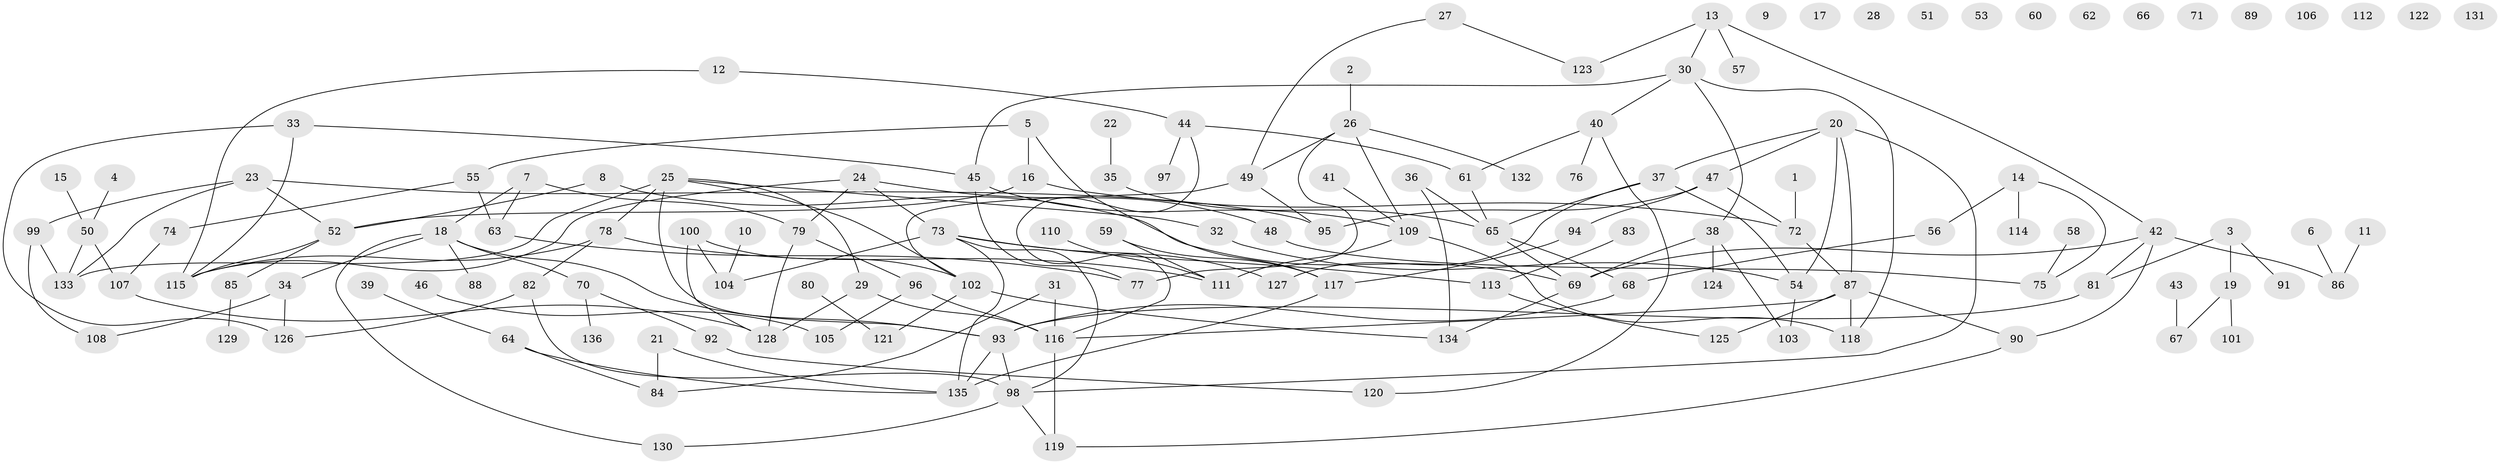// Generated by graph-tools (version 1.1) at 2025/39/03/09/25 04:39:10]
// undirected, 136 vertices, 175 edges
graph export_dot {
graph [start="1"]
  node [color=gray90,style=filled];
  1;
  2;
  3;
  4;
  5;
  6;
  7;
  8;
  9;
  10;
  11;
  12;
  13;
  14;
  15;
  16;
  17;
  18;
  19;
  20;
  21;
  22;
  23;
  24;
  25;
  26;
  27;
  28;
  29;
  30;
  31;
  32;
  33;
  34;
  35;
  36;
  37;
  38;
  39;
  40;
  41;
  42;
  43;
  44;
  45;
  46;
  47;
  48;
  49;
  50;
  51;
  52;
  53;
  54;
  55;
  56;
  57;
  58;
  59;
  60;
  61;
  62;
  63;
  64;
  65;
  66;
  67;
  68;
  69;
  70;
  71;
  72;
  73;
  74;
  75;
  76;
  77;
  78;
  79;
  80;
  81;
  82;
  83;
  84;
  85;
  86;
  87;
  88;
  89;
  90;
  91;
  92;
  93;
  94;
  95;
  96;
  97;
  98;
  99;
  100;
  101;
  102;
  103;
  104;
  105;
  106;
  107;
  108;
  109;
  110;
  111;
  112;
  113;
  114;
  115;
  116;
  117;
  118;
  119;
  120;
  121;
  122;
  123;
  124;
  125;
  126;
  127;
  128;
  129;
  130;
  131;
  132;
  133;
  134;
  135;
  136;
  1 -- 72;
  2 -- 26;
  3 -- 19;
  3 -- 81;
  3 -- 91;
  4 -- 50;
  5 -- 16;
  5 -- 55;
  5 -- 117;
  6 -- 86;
  7 -- 18;
  7 -- 63;
  7 -- 79;
  8 -- 52;
  8 -- 69;
  10 -- 104;
  11 -- 86;
  12 -- 44;
  12 -- 115;
  13 -- 30;
  13 -- 42;
  13 -- 57;
  13 -- 123;
  14 -- 56;
  14 -- 75;
  14 -- 114;
  15 -- 50;
  16 -- 52;
  16 -- 72;
  18 -- 34;
  18 -- 70;
  18 -- 88;
  18 -- 93;
  18 -- 130;
  19 -- 67;
  19 -- 101;
  20 -- 37;
  20 -- 47;
  20 -- 54;
  20 -- 87;
  20 -- 98;
  21 -- 84;
  21 -- 135;
  22 -- 35;
  23 -- 52;
  23 -- 95;
  23 -- 99;
  23 -- 133;
  24 -- 48;
  24 -- 73;
  24 -- 79;
  24 -- 115;
  25 -- 29;
  25 -- 32;
  25 -- 78;
  25 -- 93;
  25 -- 102;
  25 -- 133;
  26 -- 49;
  26 -- 77;
  26 -- 109;
  26 -- 132;
  27 -- 49;
  27 -- 123;
  29 -- 116;
  29 -- 128;
  30 -- 38;
  30 -- 40;
  30 -- 45;
  30 -- 118;
  31 -- 84;
  31 -- 116;
  32 -- 54;
  33 -- 45;
  33 -- 115;
  33 -- 126;
  34 -- 108;
  34 -- 126;
  35 -- 65;
  36 -- 65;
  36 -- 134;
  37 -- 54;
  37 -- 65;
  37 -- 127;
  38 -- 69;
  38 -- 103;
  38 -- 124;
  39 -- 64;
  40 -- 61;
  40 -- 76;
  40 -- 120;
  41 -- 109;
  42 -- 69;
  42 -- 81;
  42 -- 86;
  42 -- 90;
  43 -- 67;
  44 -- 61;
  44 -- 97;
  44 -- 116;
  45 -- 77;
  45 -- 109;
  46 -- 105;
  47 -- 72;
  47 -- 94;
  47 -- 95;
  48 -- 75;
  49 -- 95;
  49 -- 102;
  50 -- 107;
  50 -- 133;
  52 -- 85;
  52 -- 115;
  54 -- 103;
  55 -- 63;
  55 -- 74;
  56 -- 68;
  58 -- 75;
  59 -- 111;
  59 -- 117;
  61 -- 65;
  63 -- 77;
  64 -- 84;
  64 -- 135;
  65 -- 68;
  65 -- 69;
  68 -- 93;
  69 -- 134;
  70 -- 92;
  70 -- 136;
  72 -- 87;
  73 -- 98;
  73 -- 104;
  73 -- 113;
  73 -- 127;
  73 -- 135;
  74 -- 107;
  78 -- 82;
  78 -- 111;
  78 -- 115;
  79 -- 96;
  79 -- 128;
  80 -- 121;
  81 -- 93;
  82 -- 98;
  82 -- 126;
  83 -- 113;
  85 -- 129;
  87 -- 90;
  87 -- 116;
  87 -- 118;
  87 -- 125;
  90 -- 119;
  92 -- 120;
  93 -- 98;
  93 -- 135;
  94 -- 117;
  96 -- 105;
  96 -- 116;
  98 -- 119;
  98 -- 130;
  99 -- 108;
  99 -- 133;
  100 -- 102;
  100 -- 104;
  100 -- 128;
  102 -- 121;
  102 -- 134;
  107 -- 128;
  109 -- 111;
  109 -- 118;
  110 -- 111;
  113 -- 125;
  116 -- 119;
  117 -- 135;
}
